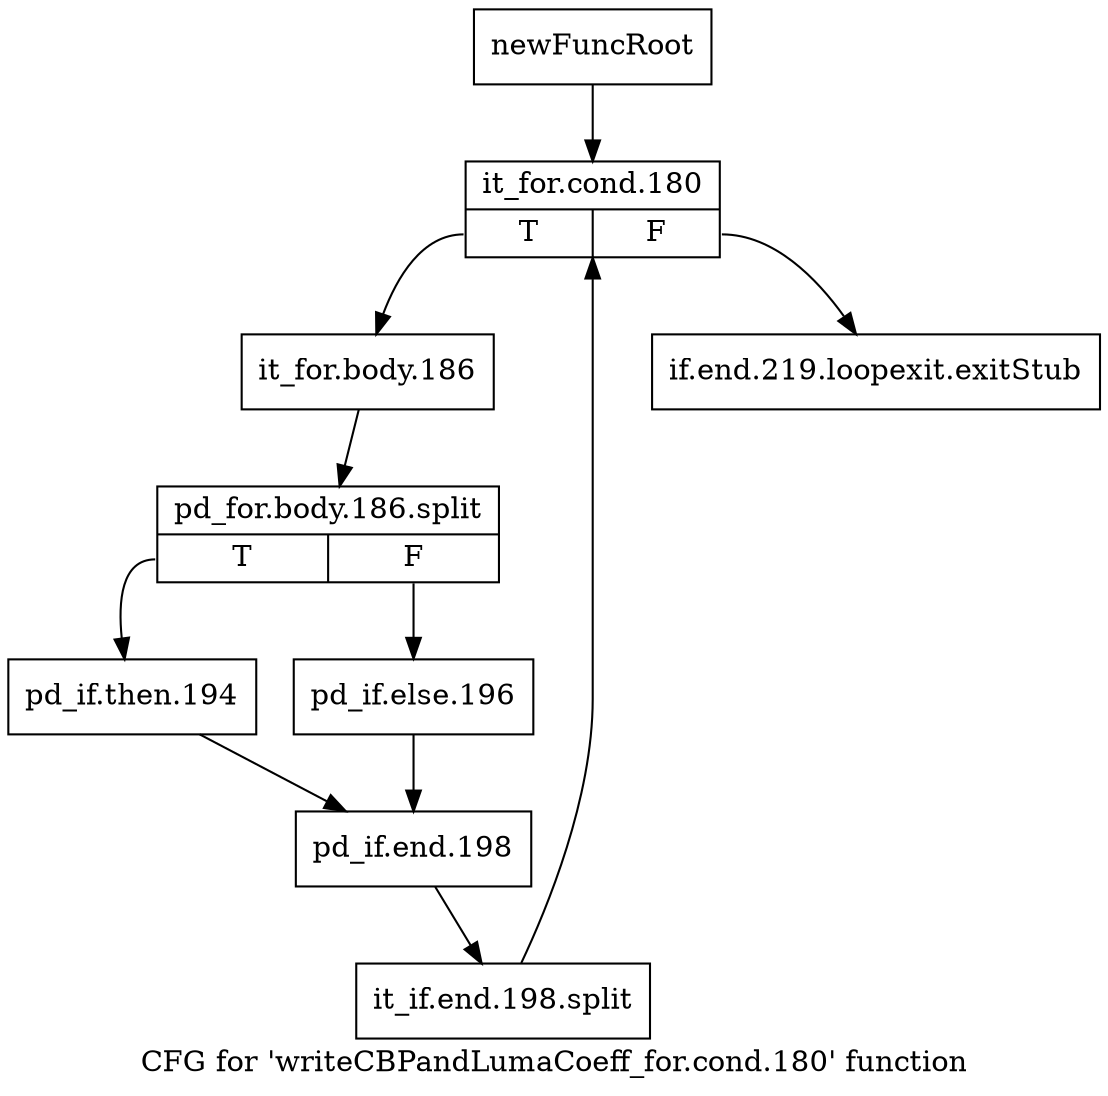 digraph "CFG for 'writeCBPandLumaCoeff_for.cond.180' function" {
	label="CFG for 'writeCBPandLumaCoeff_for.cond.180' function";

	Node0x268f760 [shape=record,label="{newFuncRoot}"];
	Node0x268f760 -> Node0x268f800;
	Node0x268f7b0 [shape=record,label="{if.end.219.loopexit.exitStub}"];
	Node0x268f800 [shape=record,label="{it_for.cond.180|{<s0>T|<s1>F}}"];
	Node0x268f800:s0 -> Node0x268f850;
	Node0x268f800:s1 -> Node0x268f7b0;
	Node0x268f850 [shape=record,label="{it_for.body.186}"];
	Node0x268f850 -> Node0x3530090;
	Node0x3530090 [shape=record,label="{pd_for.body.186.split|{<s0>T|<s1>F}}"];
	Node0x3530090:s0 -> Node0x2690830;
	Node0x3530090:s1 -> Node0x268f8a0;
	Node0x268f8a0 [shape=record,label="{pd_if.else.196}"];
	Node0x268f8a0 -> Node0x2690880;
	Node0x2690830 [shape=record,label="{pd_if.then.194}"];
	Node0x2690830 -> Node0x2690880;
	Node0x2690880 [shape=record,label="{pd_if.end.198}"];
	Node0x2690880 -> Node0x351be30;
	Node0x351be30 [shape=record,label="{it_if.end.198.split}"];
	Node0x351be30 -> Node0x268f800;
}
